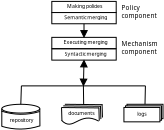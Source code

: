 <?xml version="1.0" encoding="UTF-8"?>
<dia:diagram xmlns:dia="http://www.lysator.liu.se/~alla/dia/">
  <dia:layer name="Background" visible="true">
    <dia:object type="Standard - Text" version="0" id="O0">
      <dia:attribute name="obj_pos">
        <dia:point val="28.15,5.809"/>
      </dia:attribute>
      <dia:attribute name="obj_bb">
        <dia:rectangle val="28.15,5.009;31.8,7.259"/>
      </dia:attribute>
      <dia:attribute name="text">
        <dia:composite type="text">
          <dia:attribute name="string">
            <dia:string>#Policy
component#</dia:string>
          </dia:attribute>
          <dia:attribute name="font">
            <dia:font family="sans" style="0" name="Helvetica"/>
          </dia:attribute>
          <dia:attribute name="height">
            <dia:real val="1"/>
          </dia:attribute>
          <dia:attribute name="pos">
            <dia:point val="28.15,5.809"/>
          </dia:attribute>
          <dia:attribute name="color">
            <dia:color val="#000000"/>
          </dia:attribute>
          <dia:attribute name="alignment">
            <dia:enum val="0"/>
          </dia:attribute>
        </dia:composite>
      </dia:attribute>
    </dia:object>
    <dia:group>
      <dia:object type="Standard - Box" version="0" id="O1">
        <dia:attribute name="obj_pos">
          <dia:point val="19.45,4.75"/>
        </dia:attribute>
        <dia:attribute name="obj_bb">
          <dia:rectangle val="19.4,4.7;27.55,6.2"/>
        </dia:attribute>
        <dia:attribute name="elem_corner">
          <dia:point val="19.45,4.75"/>
        </dia:attribute>
        <dia:attribute name="elem_width">
          <dia:real val="8.05"/>
        </dia:attribute>
        <dia:attribute name="elem_height">
          <dia:real val="1.4"/>
        </dia:attribute>
        <dia:attribute name="show_background">
          <dia:boolean val="true"/>
        </dia:attribute>
      </dia:object>
      <dia:object type="Standard - Text" version="0" id="O2">
        <dia:attribute name="obj_pos">
          <dia:point val="21.339,5.589"/>
        </dia:attribute>
        <dia:attribute name="obj_bb">
          <dia:rectangle val="21.339,4.939;25.589,5.939"/>
        </dia:attribute>
        <dia:attribute name="text">
          <dia:composite type="text">
            <dia:attribute name="string">
              <dia:string>#Making policies#</dia:string>
            </dia:attribute>
            <dia:attribute name="font">
              <dia:font family="sans" style="0" name="Helvetica"/>
            </dia:attribute>
            <dia:attribute name="height">
              <dia:real val="0.8"/>
            </dia:attribute>
            <dia:attribute name="pos">
              <dia:point val="21.339,5.589"/>
            </dia:attribute>
            <dia:attribute name="color">
              <dia:color val="#000000"/>
            </dia:attribute>
            <dia:attribute name="alignment">
              <dia:enum val="0"/>
            </dia:attribute>
          </dia:composite>
        </dia:attribute>
      </dia:object>
      <dia:object type="Standard - Box" version="0" id="O3">
        <dia:attribute name="obj_pos">
          <dia:point val="19.45,6.145"/>
        </dia:attribute>
        <dia:attribute name="obj_bb">
          <dia:rectangle val="19.4,6.095;27.55,7.595"/>
        </dia:attribute>
        <dia:attribute name="elem_corner">
          <dia:point val="19.45,6.145"/>
        </dia:attribute>
        <dia:attribute name="elem_width">
          <dia:real val="8.05"/>
        </dia:attribute>
        <dia:attribute name="elem_height">
          <dia:real val="1.4"/>
        </dia:attribute>
        <dia:attribute name="show_background">
          <dia:boolean val="true"/>
        </dia:attribute>
      </dia:object>
      <dia:object type="Standard - Text" version="0" id="O4">
        <dia:attribute name="obj_pos">
          <dia:point val="21.004,6.984"/>
        </dia:attribute>
        <dia:attribute name="obj_bb">
          <dia:rectangle val="21.004,6.334;25.954,7.334"/>
        </dia:attribute>
        <dia:attribute name="text">
          <dia:composite type="text">
            <dia:attribute name="string">
              <dia:string>#Semantic merging#</dia:string>
            </dia:attribute>
            <dia:attribute name="font">
              <dia:font family="sans" style="0" name="Helvetica"/>
            </dia:attribute>
            <dia:attribute name="height">
              <dia:real val="0.8"/>
            </dia:attribute>
            <dia:attribute name="pos">
              <dia:point val="21.004,6.984"/>
            </dia:attribute>
            <dia:attribute name="color">
              <dia:color val="#000000"/>
            </dia:attribute>
            <dia:attribute name="alignment">
              <dia:enum val="0"/>
            </dia:attribute>
          </dia:composite>
        </dia:attribute>
      </dia:object>
    </dia:group>
    <dia:object type="Standard - Text" version="0" id="O5">
      <dia:attribute name="obj_pos">
        <dia:point val="28.15,10.329"/>
      </dia:attribute>
      <dia:attribute name="obj_bb">
        <dia:rectangle val="28.15,9.529;32,11.779"/>
      </dia:attribute>
      <dia:attribute name="text">
        <dia:composite type="text">
          <dia:attribute name="string">
            <dia:string>#Mechanism
component#</dia:string>
          </dia:attribute>
          <dia:attribute name="font">
            <dia:font family="sans" style="0" name="Helvetica"/>
          </dia:attribute>
          <dia:attribute name="height">
            <dia:real val="1"/>
          </dia:attribute>
          <dia:attribute name="pos">
            <dia:point val="28.15,10.329"/>
          </dia:attribute>
          <dia:attribute name="color">
            <dia:color val="#000000"/>
          </dia:attribute>
          <dia:attribute name="alignment">
            <dia:enum val="0"/>
          </dia:attribute>
        </dia:composite>
      </dia:attribute>
    </dia:object>
    <dia:group>
      <dia:object type="Standard - Box" version="0" id="O6">
        <dia:attribute name="obj_pos">
          <dia:point val="19.45,9.245"/>
        </dia:attribute>
        <dia:attribute name="obj_bb">
          <dia:rectangle val="19.4,9.195;27.55,10.695"/>
        </dia:attribute>
        <dia:attribute name="elem_corner">
          <dia:point val="19.45,9.245"/>
        </dia:attribute>
        <dia:attribute name="elem_width">
          <dia:real val="8.05"/>
        </dia:attribute>
        <dia:attribute name="elem_height">
          <dia:real val="1.4"/>
        </dia:attribute>
        <dia:attribute name="show_background">
          <dia:boolean val="true"/>
        </dia:attribute>
      </dia:object>
      <dia:object type="Standard - Text" version="0" id="O7">
        <dia:attribute name="obj_pos">
          <dia:point val="20.914,10.084"/>
        </dia:attribute>
        <dia:attribute name="obj_bb">
          <dia:rectangle val="20.914,9.434;26.014,10.434"/>
        </dia:attribute>
        <dia:attribute name="text">
          <dia:composite type="text">
            <dia:attribute name="string">
              <dia:string>#Executing merging#</dia:string>
            </dia:attribute>
            <dia:attribute name="font">
              <dia:font family="sans" style="0" name="Helvetica"/>
            </dia:attribute>
            <dia:attribute name="height">
              <dia:real val="0.8"/>
            </dia:attribute>
            <dia:attribute name="pos">
              <dia:point val="20.914,10.084"/>
            </dia:attribute>
            <dia:attribute name="color">
              <dia:color val="#000000"/>
            </dia:attribute>
            <dia:attribute name="alignment">
              <dia:enum val="0"/>
            </dia:attribute>
          </dia:composite>
        </dia:attribute>
      </dia:object>
      <dia:object type="Standard - Box" version="0" id="O8">
        <dia:attribute name="obj_pos">
          <dia:point val="19.45,10.69"/>
        </dia:attribute>
        <dia:attribute name="obj_bb">
          <dia:rectangle val="19.4,10.64;27.55,12.14"/>
        </dia:attribute>
        <dia:attribute name="elem_corner">
          <dia:point val="19.45,10.69"/>
        </dia:attribute>
        <dia:attribute name="elem_width">
          <dia:real val="8.05"/>
        </dia:attribute>
        <dia:attribute name="elem_height">
          <dia:real val="1.4"/>
        </dia:attribute>
        <dia:attribute name="show_background">
          <dia:boolean val="true"/>
        </dia:attribute>
      </dia:object>
      <dia:object type="Standard - Text" version="0" id="O9">
        <dia:attribute name="obj_pos">
          <dia:point val="21.039,11.529"/>
        </dia:attribute>
        <dia:attribute name="obj_bb">
          <dia:rectangle val="21.039,10.879;25.889,11.879"/>
        </dia:attribute>
        <dia:attribute name="text">
          <dia:composite type="text">
            <dia:attribute name="string">
              <dia:string>#Syntactic merging#</dia:string>
            </dia:attribute>
            <dia:attribute name="font">
              <dia:font family="sans" style="0" name="Helvetica"/>
            </dia:attribute>
            <dia:attribute name="height">
              <dia:real val="0.8"/>
            </dia:attribute>
            <dia:attribute name="pos">
              <dia:point val="21.039,11.529"/>
            </dia:attribute>
            <dia:attribute name="color">
              <dia:color val="#000000"/>
            </dia:attribute>
            <dia:attribute name="alignment">
              <dia:enum val="0"/>
            </dia:attribute>
          </dia:composite>
        </dia:attribute>
      </dia:object>
    </dia:group>
    <dia:group>
      <dia:object type="Standard - Box" version="0" id="O10">
        <dia:attribute name="obj_pos">
          <dia:point val="28.85,17.61"/>
        </dia:attribute>
        <dia:attribute name="obj_bb">
          <dia:rectangle val="28.8,17.56;33.4,19.46"/>
        </dia:attribute>
        <dia:attribute name="elem_corner">
          <dia:point val="28.85,17.61"/>
        </dia:attribute>
        <dia:attribute name="elem_width">
          <dia:real val="4.5"/>
        </dia:attribute>
        <dia:attribute name="elem_height">
          <dia:real val="1.8"/>
        </dia:attribute>
        <dia:attribute name="show_background">
          <dia:boolean val="true"/>
        </dia:attribute>
      </dia:object>
      <dia:object type="Standard - Box" version="0" id="O11">
        <dia:attribute name="obj_pos">
          <dia:point val="28.665,17.805"/>
        </dia:attribute>
        <dia:attribute name="obj_bb">
          <dia:rectangle val="28.615,17.755;33.215,19.655"/>
        </dia:attribute>
        <dia:attribute name="elem_corner">
          <dia:point val="28.665,17.805"/>
        </dia:attribute>
        <dia:attribute name="elem_width">
          <dia:real val="4.5"/>
        </dia:attribute>
        <dia:attribute name="elem_height">
          <dia:real val="1.8"/>
        </dia:attribute>
        <dia:attribute name="show_background">
          <dia:boolean val="true"/>
        </dia:attribute>
      </dia:object>
      <dia:object type="Standard - Box" version="0" id="O12">
        <dia:attribute name="obj_pos">
          <dia:point val="28.465,18.005"/>
        </dia:attribute>
        <dia:attribute name="obj_bb">
          <dia:rectangle val="28.415,17.955;33.015,19.855"/>
        </dia:attribute>
        <dia:attribute name="elem_corner">
          <dia:point val="28.465,18.005"/>
        </dia:attribute>
        <dia:attribute name="elem_width">
          <dia:real val="4.5"/>
        </dia:attribute>
        <dia:attribute name="elem_height">
          <dia:real val="1.8"/>
        </dia:attribute>
        <dia:attribute name="show_background">
          <dia:boolean val="true"/>
        </dia:attribute>
      </dia:object>
      <dia:object type="Standard - Text" version="0" id="O13">
        <dia:attribute name="obj_pos">
          <dia:point val="30.129,19.044"/>
        </dia:attribute>
        <dia:attribute name="obj_bb">
          <dia:rectangle val="30.129,18.394;31.279,19.394"/>
        </dia:attribute>
        <dia:attribute name="text">
          <dia:composite type="text">
            <dia:attribute name="string">
              <dia:string>#logs#</dia:string>
            </dia:attribute>
            <dia:attribute name="font">
              <dia:font family="sans" style="0" name="Helvetica"/>
            </dia:attribute>
            <dia:attribute name="height">
              <dia:real val="0.8"/>
            </dia:attribute>
            <dia:attribute name="pos">
              <dia:point val="30.129,19.044"/>
            </dia:attribute>
            <dia:attribute name="color">
              <dia:color val="#000000"/>
            </dia:attribute>
            <dia:attribute name="alignment">
              <dia:enum val="0"/>
            </dia:attribute>
          </dia:composite>
        </dia:attribute>
      </dia:object>
    </dia:group>
    <dia:group>
      <dia:group>
        <dia:object type="Standard - Line" version="0" id="O14">
          <dia:attribute name="obj_pos">
            <dia:point val="21.082,17.61"/>
          </dia:attribute>
          <dia:attribute name="obj_bb">
            <dia:rectangle val="21.032,17.56;25.833,17.711"/>
          </dia:attribute>
          <dia:attribute name="conn_endpoints">
            <dia:point val="21.082,17.61"/>
            <dia:point val="25.782,17.66"/>
          </dia:attribute>
          <dia:attribute name="numcp">
            <dia:int val="1"/>
          </dia:attribute>
        </dia:object>
        <dia:object type="Standard - Line" version="0" id="O15">
          <dia:attribute name="obj_pos">
            <dia:point val="25.733,17.611"/>
          </dia:attribute>
          <dia:attribute name="obj_bb">
            <dia:rectangle val="25.681,17.56;25.834,19.313"/>
          </dia:attribute>
          <dia:attribute name="conn_endpoints">
            <dia:point val="25.733,17.611"/>
            <dia:point val="25.783,19.262"/>
          </dia:attribute>
          <dia:attribute name="numcp">
            <dia:int val="1"/>
          </dia:attribute>
        </dia:object>
      </dia:group>
      <dia:group>
        <dia:object type="Standard - Line" version="0" id="O16">
          <dia:attribute name="obj_pos">
            <dia:point val="20.882,17.811"/>
          </dia:attribute>
          <dia:attribute name="obj_bb">
            <dia:rectangle val="20.832,17.76;25.633,17.911"/>
          </dia:attribute>
          <dia:attribute name="conn_endpoints">
            <dia:point val="20.882,17.811"/>
            <dia:point val="25.582,17.86"/>
          </dia:attribute>
          <dia:attribute name="numcp">
            <dia:int val="1"/>
          </dia:attribute>
        </dia:object>
        <dia:object type="Standard - Line" version="0" id="O17">
          <dia:attribute name="obj_pos">
            <dia:point val="25.533,17.811"/>
          </dia:attribute>
          <dia:attribute name="obj_bb">
            <dia:rectangle val="25.482,17.76;25.634,19.513"/>
          </dia:attribute>
          <dia:attribute name="conn_endpoints">
            <dia:point val="25.533,17.811"/>
            <dia:point val="25.583,19.462"/>
          </dia:attribute>
          <dia:attribute name="numcp">
            <dia:int val="1"/>
          </dia:attribute>
        </dia:object>
      </dia:group>
      <dia:group>
        <dia:object type="Standard - Line" version="0" id="O18">
          <dia:attribute name="obj_pos">
            <dia:point val="20.666,18.012"/>
          </dia:attribute>
          <dia:attribute name="obj_bb">
            <dia:rectangle val="20.615,17.96;20.768,19.713"/>
          </dia:attribute>
          <dia:attribute name="conn_endpoints">
            <dia:point val="20.666,18.012"/>
            <dia:point val="20.716,19.662"/>
          </dia:attribute>
          <dia:attribute name="numcp">
            <dia:int val="1"/>
          </dia:attribute>
        </dia:object>
        <dia:object type="Standard - Line" version="0" id="O19">
          <dia:attribute name="obj_pos">
            <dia:point val="25.333,18.012"/>
          </dia:attribute>
          <dia:attribute name="obj_bb">
            <dia:rectangle val="25.282,17.96;25.434,19.713"/>
          </dia:attribute>
          <dia:attribute name="conn_endpoints">
            <dia:point val="25.333,18.012"/>
            <dia:point val="25.383,19.662"/>
          </dia:attribute>
          <dia:attribute name="numcp">
            <dia:int val="1"/>
          </dia:attribute>
        </dia:object>
        <dia:object type="Standard - Line" version="0" id="O20">
          <dia:attribute name="obj_pos">
            <dia:point val="20.666,18.015"/>
          </dia:attribute>
          <dia:attribute name="obj_bb">
            <dia:rectangle val="20.616,17.965;25.417,18.116"/>
          </dia:attribute>
          <dia:attribute name="conn_endpoints">
            <dia:point val="20.666,18.015"/>
            <dia:point val="25.366,18.065"/>
          </dia:attribute>
          <dia:attribute name="numcp">
            <dia:int val="1"/>
          </dia:attribute>
        </dia:object>
        <dia:object type="Standard - BezierLine" version="0" id="O21">
          <dia:attribute name="obj_pos">
            <dia:point val="20.666,19.615"/>
          </dia:attribute>
          <dia:attribute name="obj_bb">
            <dia:rectangle val="20.596,19.285;25.384,20.148"/>
          </dia:attribute>
          <dia:attribute name="bez_points">
            <dia:point val="20.666,19.615"/>
            <dia:point val="22.166,21.165"/>
            <dia:point val="22.866,18.365"/>
            <dia:point val="25.317,19.715"/>
          </dia:attribute>
          <dia:attribute name="corner_types">
            <dia:enum val="0"/>
            <dia:enum val="0"/>
          </dia:attribute>
        </dia:object>
      </dia:group>
      <dia:object type="Standard - Text" version="0" id="O22">
        <dia:attribute name="obj_pos">
          <dia:point val="21.515,18.965"/>
        </dia:attribute>
        <dia:attribute name="obj_bb">
          <dia:rectangle val="21.515,18.315;24.515,19.315"/>
        </dia:attribute>
        <dia:attribute name="text">
          <dia:composite type="text">
            <dia:attribute name="string">
              <dia:string>#documents#</dia:string>
            </dia:attribute>
            <dia:attribute name="font">
              <dia:font family="sans" style="0" name="Helvetica"/>
            </dia:attribute>
            <dia:attribute name="height">
              <dia:real val="0.8"/>
            </dia:attribute>
            <dia:attribute name="pos">
              <dia:point val="21.515,18.965"/>
            </dia:attribute>
            <dia:attribute name="color">
              <dia:color val="#000000"/>
            </dia:attribute>
            <dia:attribute name="alignment">
              <dia:enum val="0"/>
            </dia:attribute>
          </dia:composite>
        </dia:attribute>
      </dia:object>
    </dia:group>
    <dia:group>
      <dia:object type="Standard - Ellipse" version="0" id="O23">
        <dia:attribute name="obj_pos">
          <dia:point val="13.2,17.61"/>
        </dia:attribute>
        <dia:attribute name="obj_bb">
          <dia:rectangle val="13.15,17.56;18,18.76"/>
        </dia:attribute>
        <dia:attribute name="elem_corner">
          <dia:point val="13.2,17.61"/>
        </dia:attribute>
        <dia:attribute name="elem_width">
          <dia:real val="4.75"/>
        </dia:attribute>
        <dia:attribute name="elem_height">
          <dia:real val="1.1"/>
        </dia:attribute>
      </dia:object>
      <dia:object type="Standard - Text" version="0" id="O24">
        <dia:attribute name="obj_pos">
          <dia:point val="14.207,19.81"/>
        </dia:attribute>
        <dia:attribute name="obj_bb">
          <dia:rectangle val="14.207,19.16;16.907,20.16"/>
        </dia:attribute>
        <dia:attribute name="text">
          <dia:composite type="text">
            <dia:attribute name="string">
              <dia:string>#repository#</dia:string>
            </dia:attribute>
            <dia:attribute name="font">
              <dia:font family="sans" style="0" name="Helvetica"/>
            </dia:attribute>
            <dia:attribute name="height">
              <dia:real val="0.8"/>
            </dia:attribute>
            <dia:attribute name="pos">
              <dia:point val="14.207,19.81"/>
            </dia:attribute>
            <dia:attribute name="color">
              <dia:color val="#000000"/>
            </dia:attribute>
            <dia:attribute name="alignment">
              <dia:enum val="0"/>
            </dia:attribute>
          </dia:composite>
        </dia:attribute>
      </dia:object>
      <dia:group>
        <dia:object type="Standard - Line" version="0" id="O25">
          <dia:attribute name="obj_pos">
            <dia:point val="13.2,18.16"/>
          </dia:attribute>
          <dia:attribute name="obj_bb">
            <dia:rectangle val="13.15,18.11;13.25,20.405"/>
          </dia:attribute>
          <dia:attribute name="conn_endpoints">
            <dia:point val="13.2,18.16"/>
            <dia:point val="13.2,20.355"/>
          </dia:attribute>
          <dia:attribute name="numcp">
            <dia:int val="1"/>
          </dia:attribute>
        </dia:object>
        <dia:object type="Standard - Line" version="0" id="O26">
          <dia:attribute name="obj_pos">
            <dia:point val="17.95,18.16"/>
          </dia:attribute>
          <dia:attribute name="obj_bb">
            <dia:rectangle val="17.9,18.11;18.015,20.405"/>
          </dia:attribute>
          <dia:attribute name="conn_endpoints">
            <dia:point val="17.95,18.16"/>
            <dia:point val="17.965,20.355"/>
          </dia:attribute>
          <dia:attribute name="numcp">
            <dia:int val="1"/>
          </dia:attribute>
        </dia:object>
        <dia:object type="Standard - Arc" version="0" id="O27">
          <dia:attribute name="obj_pos">
            <dia:point val="13.15,18.46"/>
          </dia:attribute>
          <dia:attribute name="obj_bb">
            <dia:rectangle val="13.1,18.41;18.0,18.911"/>
          </dia:attribute>
          <dia:attribute name="conn_endpoints">
            <dia:point val="13.15,18.46"/>
            <dia:point val="17.95,18.51"/>
          </dia:attribute>
          <dia:attribute name="curve_distance">
            <dia:real val="0.376"/>
          </dia:attribute>
        </dia:object>
        <dia:object type="Standard - Arc" version="0" id="O28">
          <dia:attribute name="obj_pos">
            <dia:point val="13.165,20.355"/>
          </dia:attribute>
          <dia:attribute name="obj_bb">
            <dia:rectangle val="13.115,20.259;18.0,20.759"/>
          </dia:attribute>
          <dia:attribute name="conn_endpoints">
            <dia:point val="13.165,20.355"/>
            <dia:point val="17.95,20.31"/>
          </dia:attribute>
          <dia:attribute name="curve_distance">
            <dia:real val="0.376"/>
          </dia:attribute>
        </dia:object>
      </dia:group>
    </dia:group>
    <dia:object type="Standard - Line" version="0" id="O29">
      <dia:attribute name="obj_pos">
        <dia:point val="23.475,7.545"/>
      </dia:attribute>
      <dia:attribute name="obj_bb">
        <dia:rectangle val="22.675,7.495;24.275,9.295"/>
      </dia:attribute>
      <dia:attribute name="conn_endpoints">
        <dia:point val="23.475,7.545"/>
        <dia:point val="23.475,9.245"/>
      </dia:attribute>
      <dia:attribute name="numcp">
        <dia:int val="1"/>
      </dia:attribute>
      <dia:attribute name="end_arrow">
        <dia:enum val="3"/>
      </dia:attribute>
      <dia:attribute name="end_arrow_length">
        <dia:real val="0.8"/>
      </dia:attribute>
      <dia:attribute name="end_arrow_width">
        <dia:real val="0.8"/>
      </dia:attribute>
      <dia:connections>
        <dia:connection handle="0" to="O3" connection="6"/>
        <dia:connection handle="1" to="O6" connection="1"/>
      </dia:connections>
    </dia:object>
    <dia:object type="Standard - Line" version="0" id="O30">
      <dia:attribute name="obj_pos">
        <dia:point val="15.575,17.61"/>
      </dia:attribute>
      <dia:attribute name="obj_bb">
        <dia:rectangle val="15.523,15.258;15.702,17.662"/>
      </dia:attribute>
      <dia:attribute name="conn_endpoints">
        <dia:point val="15.575,17.61"/>
        <dia:point val="15.65,15.31"/>
      </dia:attribute>
      <dia:attribute name="numcp">
        <dia:int val="1"/>
      </dia:attribute>
      <dia:connections>
        <dia:connection handle="0" to="O23" connection="1"/>
      </dia:connections>
    </dia:object>
    <dia:object type="Standard - Line" version="0" id="O31">
      <dia:attribute name="obj_pos">
        <dia:point val="15.65,15.31"/>
      </dia:attribute>
      <dia:attribute name="obj_bb">
        <dia:rectangle val="15.6,15.26;31.2,15.36"/>
      </dia:attribute>
      <dia:attribute name="conn_endpoints">
        <dia:point val="15.65,15.31"/>
        <dia:point val="31.15,15.31"/>
      </dia:attribute>
      <dia:attribute name="numcp">
        <dia:int val="1"/>
      </dia:attribute>
    </dia:object>
    <dia:object type="Standard - Line" version="0" id="O32">
      <dia:attribute name="obj_pos">
        <dia:point val="31.1,17.61"/>
      </dia:attribute>
      <dia:attribute name="obj_bb">
        <dia:rectangle val="31.049,15.259;31.201,17.661"/>
      </dia:attribute>
      <dia:attribute name="conn_endpoints">
        <dia:point val="31.1,17.61"/>
        <dia:point val="31.15,15.31"/>
      </dia:attribute>
      <dia:attribute name="numcp">
        <dia:int val="1"/>
      </dia:attribute>
      <dia:connections>
        <dia:connection handle="0" to="O10" connection="1"/>
      </dia:connections>
    </dia:object>
    <dia:object type="Standard - Line" version="0" id="O33">
      <dia:attribute name="obj_pos">
        <dia:point val="23.475,12.09"/>
      </dia:attribute>
      <dia:attribute name="obj_bb">
        <dia:rectangle val="22.599,12.021;24.276,15.379"/>
      </dia:attribute>
      <dia:attribute name="conn_endpoints">
        <dia:point val="23.475,12.09"/>
        <dia:point val="23.4,15.31"/>
      </dia:attribute>
      <dia:attribute name="numcp">
        <dia:int val="1"/>
      </dia:attribute>
      <dia:attribute name="start_arrow">
        <dia:enum val="3"/>
      </dia:attribute>
      <dia:attribute name="start_arrow_length">
        <dia:real val="0.8"/>
      </dia:attribute>
      <dia:attribute name="start_arrow_width">
        <dia:real val="0.8"/>
      </dia:attribute>
      <dia:attribute name="end_arrow">
        <dia:enum val="3"/>
      </dia:attribute>
      <dia:attribute name="end_arrow_length">
        <dia:real val="0.8"/>
      </dia:attribute>
      <dia:attribute name="end_arrow_width">
        <dia:real val="0.8"/>
      </dia:attribute>
      <dia:connections>
        <dia:connection handle="0" to="O8" connection="6"/>
        <dia:connection handle="1" to="O31" connection="0"/>
      </dia:connections>
    </dia:object>
    <dia:object type="Standard - Line" version="0" id="O34">
      <dia:attribute name="obj_pos">
        <dia:point val="23.432,17.636"/>
      </dia:attribute>
      <dia:attribute name="obj_bb">
        <dia:rectangle val="23.349,15.259;23.483,17.686"/>
      </dia:attribute>
      <dia:attribute name="conn_endpoints">
        <dia:point val="23.432,17.636"/>
        <dia:point val="23.4,15.31"/>
      </dia:attribute>
      <dia:attribute name="numcp">
        <dia:int val="1"/>
      </dia:attribute>
      <dia:connections>
        <dia:connection handle="0" to="O14" connection="0"/>
        <dia:connection handle="1" to="O31" connection="0"/>
      </dia:connections>
    </dia:object>
  </dia:layer>
</dia:diagram>
